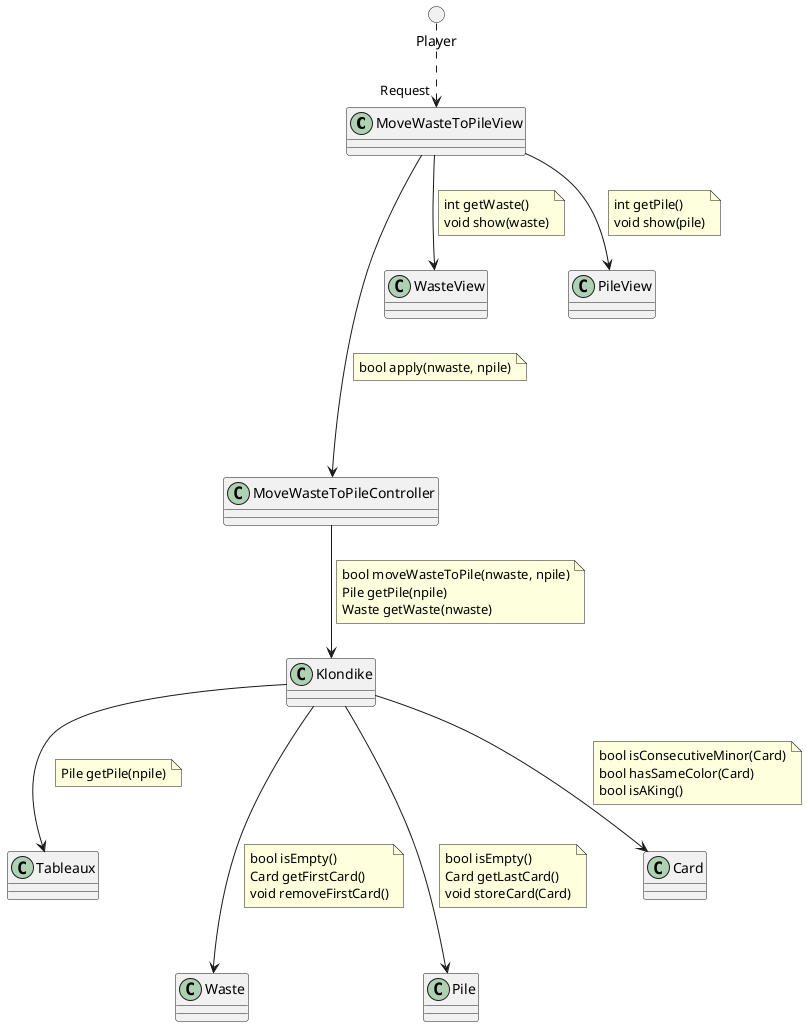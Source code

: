 @startuml
class MoveWasteToPileView
class MoveWasteToPileController
class Klondike
circle Player

Player ..> "Request" MoveWasteToPileView

MoveWasteToPileView --> WasteView
note on link: int getWaste()\nvoid show(waste)

MoveWasteToPileView --> PileView
note on link: int getPile()\nvoid show(pile)

MoveWasteToPileView ---->  MoveWasteToPileController
note on link: bool apply(nwaste, npile)

MoveWasteToPileController --> Klondike
note on link: bool moveWasteToPile(nwaste, npile)\nPile getPile(npile)\nWaste getWaste(nwaste)

class Klondike

Klondike --> Tableaux
note on link: Pile getPile(npile)

Klondike --->  Waste
note on link: bool isEmpty()\nCard getFirstCard()\nvoid removeFirstCard()

Klondike ---> Pile
note on link: bool isEmpty()\nCard getLastCard()\nvoid storeCard(Card)

Klondike --> Card
note on link: bool isConsecutiveMinor(Card)\nbool hasSameColor(Card)\nbool isAKing()

@enduml
